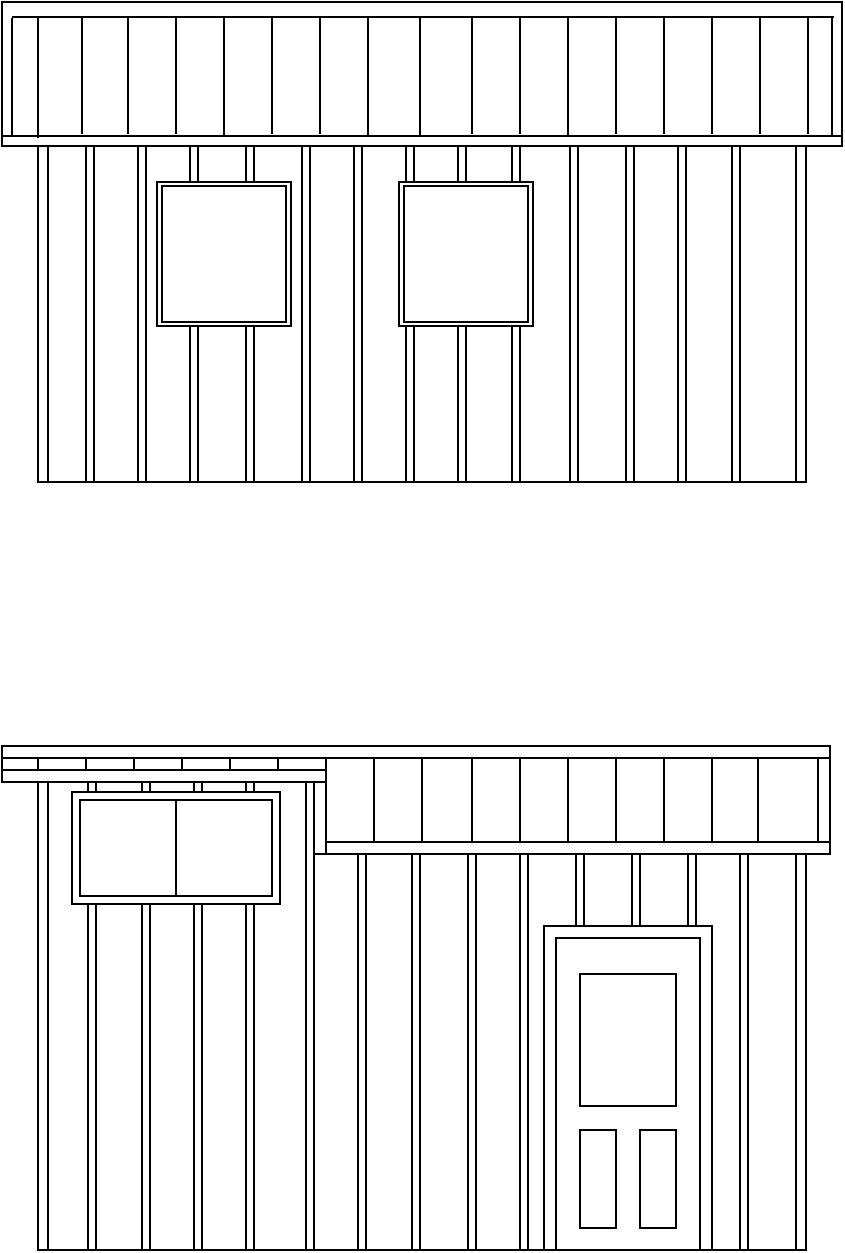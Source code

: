 <mxfile version="12.1.8" type="github" pages="1">
  <diagram id="7ADoNmAaZPznZKgF0rQG" name="Page-1">
    <mxGraphModel dx="782" dy="433" grid="1" gridSize="6" guides="1" tooltips="1" connect="1" arrows="1" fold="1" page="1" pageScale="1" pageWidth="1100" pageHeight="850" math="0" shadow="0">
      <root>
        <mxCell id="0"/>
        <mxCell id="1" parent="0"/>
        <mxCell id="xiWQu05hAZuDvdlsUDa0-46" value="" style="rounded=0;whiteSpace=wrap;html=1;strokeWidth=1;" parent="1" vertex="1">
          <mxGeometry x="168" y="408" width="384" height="240" as="geometry"/>
        </mxCell>
        <mxCell id="xiWQu05hAZuDvdlsUDa0-84" value="" style="rounded=0;whiteSpace=wrap;html=1;strokeWidth=1;" parent="1" vertex="1">
          <mxGeometry x="493" y="450" width="4" height="198" as="geometry"/>
        </mxCell>
        <mxCell id="xiWQu05hAZuDvdlsUDa0-83" value="" style="rounded=0;whiteSpace=wrap;html=1;strokeWidth=1;" parent="1" vertex="1">
          <mxGeometry x="465" y="450" width="4" height="198" as="geometry"/>
        </mxCell>
        <mxCell id="xiWQu05hAZuDvdlsUDa0-82" value="" style="rounded=0;whiteSpace=wrap;html=1;strokeWidth=1;" parent="1" vertex="1">
          <mxGeometry x="437" y="450" width="4" height="198" as="geometry"/>
        </mxCell>
        <mxCell id="xiWQu05hAZuDvdlsUDa0-90" value="" style="rounded=0;whiteSpace=wrap;html=1;strokeWidth=1;" parent="1" vertex="1">
          <mxGeometry x="421" y="486" width="84" height="162" as="geometry"/>
        </mxCell>
        <mxCell id="xiWQu05hAZuDvdlsUDa0-76" value="" style="rounded=0;whiteSpace=wrap;html=1;strokeWidth=1;" parent="1" vertex="1">
          <mxGeometry x="272" y="414" width="4" height="234" as="geometry"/>
        </mxCell>
        <mxCell id="xiWQu05hAZuDvdlsUDa0-75" value="" style="rounded=0;whiteSpace=wrap;html=1;strokeWidth=1;" parent="1" vertex="1">
          <mxGeometry x="246" y="414" width="4" height="234" as="geometry"/>
        </mxCell>
        <mxCell id="xiWQu05hAZuDvdlsUDa0-74" value="" style="rounded=0;whiteSpace=wrap;html=1;strokeWidth=1;" parent="1" vertex="1">
          <mxGeometry x="220" y="414" width="4" height="234" as="geometry"/>
        </mxCell>
        <mxCell id="xiWQu05hAZuDvdlsUDa0-73" value="" style="rounded=0;whiteSpace=wrap;html=1;strokeWidth=1;" parent="1" vertex="1">
          <mxGeometry x="193" y="414" width="4" height="234" as="geometry"/>
        </mxCell>
        <mxCell id="xiWQu05hAZuDvdlsUDa0-87" value="" style="rounded=0;whiteSpace=wrap;html=1;strokeWidth=1;" parent="1" vertex="1">
          <mxGeometry x="185" y="419" width="104" height="56" as="geometry"/>
        </mxCell>
        <mxCell id="xiWQu05hAZuDvdlsUDa0-1" value="" style="rounded=0;whiteSpace=wrap;html=1;" parent="1" vertex="1">
          <mxGeometry x="168" y="96" width="384" height="168" as="geometry"/>
        </mxCell>
        <mxCell id="xiWQu05hAZuDvdlsUDa0-34" value="" style="rounded=0;whiteSpace=wrap;html=1;strokeWidth=1;" parent="1" vertex="1">
          <mxGeometry x="405" y="96" width="4" height="168" as="geometry"/>
        </mxCell>
        <mxCell id="xiWQu05hAZuDvdlsUDa0-33" value="" style="rounded=0;whiteSpace=wrap;html=1;strokeWidth=1;" parent="1" vertex="1">
          <mxGeometry x="378" y="96" width="4" height="168" as="geometry"/>
        </mxCell>
        <mxCell id="xiWQu05hAZuDvdlsUDa0-32" value="" style="rounded=0;whiteSpace=wrap;html=1;strokeWidth=1;" parent="1" vertex="1">
          <mxGeometry x="352" y="96" width="4" height="168" as="geometry"/>
        </mxCell>
        <mxCell id="xiWQu05hAZuDvdlsUDa0-45" value="" style="rounded=0;whiteSpace=wrap;html=1;strokeWidth=1;" parent="1" vertex="1">
          <mxGeometry x="348.5" y="114" width="67" height="72" as="geometry"/>
        </mxCell>
        <mxCell id="xiWQu05hAZuDvdlsUDa0-2" value="" style="rounded=0;whiteSpace=wrap;html=1;" parent="1" vertex="1">
          <mxGeometry x="150" y="24" width="420" height="72" as="geometry"/>
        </mxCell>
        <mxCell id="xiWQu05hAZuDvdlsUDa0-3" value="" style="line;strokeWidth=1;html=1;" parent="1" vertex="1">
          <mxGeometry x="150" y="86" width="420" height="10" as="geometry"/>
        </mxCell>
        <mxCell id="xiWQu05hAZuDvdlsUDa0-4" value="" style="line;strokeWidth=1;direction=south;html=1;" parent="1" vertex="1">
          <mxGeometry x="150" y="32" width="10" height="59" as="geometry"/>
        </mxCell>
        <mxCell id="xiWQu05hAZuDvdlsUDa0-5" value="" style="line;strokeWidth=1;direction=south;html=1;" parent="1" vertex="1">
          <mxGeometry x="560" y="32" width="10" height="59" as="geometry"/>
        </mxCell>
        <mxCell id="xiWQu05hAZuDvdlsUDa0-6" value="" style="line;strokeWidth=1;html=1;" parent="1" vertex="1">
          <mxGeometry x="155" y="31" width="411" height="1" as="geometry"/>
        </mxCell>
        <mxCell id="xiWQu05hAZuDvdlsUDa0-7" value="" style="line;strokeWidth=1;direction=south;html=1;" parent="1" vertex="1">
          <mxGeometry x="168" y="96" width="10" height="168" as="geometry"/>
        </mxCell>
        <mxCell id="xiWQu05hAZuDvdlsUDa0-8" value="" style="line;strokeWidth=1;direction=south;html=1;" parent="1" vertex="1">
          <mxGeometry x="542" y="96" width="10" height="168" as="geometry"/>
        </mxCell>
        <mxCell id="xiWQu05hAZuDvdlsUDa0-9" value="" style="line;strokeWidth=1;direction=south;html=1;" parent="1" vertex="1">
          <mxGeometry x="163" y="32" width="10" height="60" as="geometry"/>
        </mxCell>
        <mxCell id="xiWQu05hAZuDvdlsUDa0-10" value="" style="line;strokeWidth=1;direction=south;html=1;" parent="1" vertex="1">
          <mxGeometry x="185" y="32" width="10" height="58" as="geometry"/>
        </mxCell>
        <mxCell id="xiWQu05hAZuDvdlsUDa0-11" value="" style="line;strokeWidth=1;direction=south;html=1;" parent="1" vertex="1">
          <mxGeometry x="208" y="32" width="10" height="58" as="geometry"/>
        </mxCell>
        <mxCell id="xiWQu05hAZuDvdlsUDa0-12" value="" style="line;strokeWidth=1;direction=south;html=1;" parent="1" vertex="1">
          <mxGeometry x="232" y="32" width="10" height="58" as="geometry"/>
        </mxCell>
        <mxCell id="xiWQu05hAZuDvdlsUDa0-13" value="" style="line;strokeWidth=1;direction=south;html=1;" parent="1" vertex="1">
          <mxGeometry x="256" y="32" width="10" height="59" as="geometry"/>
        </mxCell>
        <mxCell id="xiWQu05hAZuDvdlsUDa0-14" value="" style="line;strokeWidth=1;direction=south;html=1;" parent="1" vertex="1">
          <mxGeometry x="280" y="32" width="10" height="58" as="geometry"/>
        </mxCell>
        <mxCell id="xiWQu05hAZuDvdlsUDa0-15" value="" style="line;strokeWidth=1;direction=south;html=1;" parent="1" vertex="1">
          <mxGeometry x="304" y="32" width="10" height="58" as="geometry"/>
        </mxCell>
        <mxCell id="xiWQu05hAZuDvdlsUDa0-16" value="" style="line;strokeWidth=1;direction=south;html=1;" parent="1" vertex="1">
          <mxGeometry x="328" y="32" width="10" height="59" as="geometry"/>
        </mxCell>
        <mxCell id="xiWQu05hAZuDvdlsUDa0-17" value="" style="line;strokeWidth=1;direction=south;html=1;" parent="1" vertex="1">
          <mxGeometry x="354" y="32" width="10" height="59" as="geometry"/>
        </mxCell>
        <mxCell id="xiWQu05hAZuDvdlsUDa0-18" value="" style="line;strokeWidth=1;direction=south;html=1;" parent="1" vertex="1">
          <mxGeometry x="380" y="32" width="10" height="58" as="geometry"/>
        </mxCell>
        <mxCell id="xiWQu05hAZuDvdlsUDa0-19" value="" style="line;strokeWidth=1;direction=south;html=1;" parent="1" vertex="1">
          <mxGeometry x="404" y="32" width="10" height="58" as="geometry"/>
        </mxCell>
        <mxCell id="xiWQu05hAZuDvdlsUDa0-20" value="" style="line;strokeWidth=1;direction=south;html=1;" parent="1" vertex="1">
          <mxGeometry x="428" y="32" width="10" height="59" as="geometry"/>
        </mxCell>
        <mxCell id="xiWQu05hAZuDvdlsUDa0-21" value="" style="line;strokeWidth=1;direction=south;html=1;" parent="1" vertex="1">
          <mxGeometry x="452" y="32" width="10" height="58" as="geometry"/>
        </mxCell>
        <mxCell id="xiWQu05hAZuDvdlsUDa0-22" value="" style="line;strokeWidth=1;direction=south;html=1;" parent="1" vertex="1">
          <mxGeometry x="476" y="32" width="10" height="58" as="geometry"/>
        </mxCell>
        <mxCell id="xiWQu05hAZuDvdlsUDa0-23" value="" style="line;strokeWidth=1;direction=south;html=1;" parent="1" vertex="1">
          <mxGeometry x="500" y="32" width="10" height="58" as="geometry"/>
        </mxCell>
        <mxCell id="xiWQu05hAZuDvdlsUDa0-24" value="" style="line;strokeWidth=1;direction=south;html=1;" parent="1" vertex="1">
          <mxGeometry x="524" y="32" width="10" height="58" as="geometry"/>
        </mxCell>
        <mxCell id="xiWQu05hAZuDvdlsUDa0-25" value="" style="line;strokeWidth=1;direction=south;html=1;" parent="1" vertex="1">
          <mxGeometry x="548" y="32" width="10" height="58" as="geometry"/>
        </mxCell>
        <mxCell id="xiWQu05hAZuDvdlsUDa0-26" value="" style="rounded=0;whiteSpace=wrap;html=1;strokeWidth=1;" parent="1" vertex="1">
          <mxGeometry x="192" y="96" width="4" height="168" as="geometry"/>
        </mxCell>
        <mxCell id="xiWQu05hAZuDvdlsUDa0-27" value="" style="rounded=0;whiteSpace=wrap;html=1;strokeWidth=1;" parent="1" vertex="1">
          <mxGeometry x="218" y="96" width="4" height="168" as="geometry"/>
        </mxCell>
        <mxCell id="xiWQu05hAZuDvdlsUDa0-28" value="" style="rounded=0;whiteSpace=wrap;html=1;strokeWidth=1;" parent="1" vertex="1">
          <mxGeometry x="244" y="96" width="4" height="168" as="geometry"/>
        </mxCell>
        <mxCell id="xiWQu05hAZuDvdlsUDa0-29" value="" style="rounded=0;whiteSpace=wrap;html=1;strokeWidth=1;" parent="1" vertex="1">
          <mxGeometry x="272" y="96" width="4" height="168" as="geometry"/>
        </mxCell>
        <mxCell id="xiWQu05hAZuDvdlsUDa0-30" value="" style="rounded=0;whiteSpace=wrap;html=1;strokeWidth=1;" parent="1" vertex="1">
          <mxGeometry x="300" y="96" width="4" height="168" as="geometry"/>
        </mxCell>
        <mxCell id="xiWQu05hAZuDvdlsUDa0-31" value="" style="rounded=0;whiteSpace=wrap;html=1;strokeWidth=1;" parent="1" vertex="1">
          <mxGeometry x="326" y="96" width="4" height="168" as="geometry"/>
        </mxCell>
        <mxCell id="xiWQu05hAZuDvdlsUDa0-35" value="" style="rounded=0;whiteSpace=wrap;html=1;strokeWidth=1;" parent="1" vertex="1">
          <mxGeometry x="434" y="96" width="4" height="168" as="geometry"/>
        </mxCell>
        <mxCell id="xiWQu05hAZuDvdlsUDa0-36" value="" style="rounded=0;whiteSpace=wrap;html=1;strokeWidth=1;" parent="1" vertex="1">
          <mxGeometry x="462" y="96" width="4" height="168" as="geometry"/>
        </mxCell>
        <mxCell id="xiWQu05hAZuDvdlsUDa0-37" value="" style="rounded=0;whiteSpace=wrap;html=1;strokeWidth=1;" parent="1" vertex="1">
          <mxGeometry x="488" y="96" width="4" height="168" as="geometry"/>
        </mxCell>
        <mxCell id="xiWQu05hAZuDvdlsUDa0-38" value="" style="rounded=0;whiteSpace=wrap;html=1;strokeWidth=1;" parent="1" vertex="1">
          <mxGeometry x="515" y="96" width="4" height="168" as="geometry"/>
        </mxCell>
        <mxCell id="xiWQu05hAZuDvdlsUDa0-41" value="" style="rounded=0;whiteSpace=wrap;html=1;strokeWidth=1;" parent="1" vertex="1">
          <mxGeometry x="227.5" y="114" width="67" height="72" as="geometry"/>
        </mxCell>
        <mxCell id="xiWQu05hAZuDvdlsUDa0-42" value="" style="rounded=0;whiteSpace=wrap;html=1;strokeWidth=1;" parent="1" vertex="1">
          <mxGeometry x="230" y="116" width="62" height="68" as="geometry"/>
        </mxCell>
        <mxCell id="xiWQu05hAZuDvdlsUDa0-44" value="" style="rounded=0;whiteSpace=wrap;html=1;strokeWidth=1;" parent="1" vertex="1">
          <mxGeometry x="351" y="116" width="62" height="68" as="geometry"/>
        </mxCell>
        <mxCell id="xiWQu05hAZuDvdlsUDa0-47" value="" style="rounded=0;whiteSpace=wrap;html=1;strokeWidth=1;" parent="1" vertex="1">
          <mxGeometry x="150" y="408" width="162" height="6" as="geometry"/>
        </mxCell>
        <mxCell id="xiWQu05hAZuDvdlsUDa0-49" value="" style="rounded=0;whiteSpace=wrap;html=1;strokeWidth=1;" parent="1" vertex="1">
          <mxGeometry x="150" y="396" width="414" height="6" as="geometry"/>
        </mxCell>
        <mxCell id="xiWQu05hAZuDvdlsUDa0-50" value="" style="rounded=0;whiteSpace=wrap;html=1;strokeWidth=1;" parent="1" vertex="1">
          <mxGeometry x="558" y="402" width="6" height="42" as="geometry"/>
        </mxCell>
        <mxCell id="xiWQu05hAZuDvdlsUDa0-51" value="" style="rounded=0;whiteSpace=wrap;html=1;strokeWidth=1;" parent="1" vertex="1">
          <mxGeometry x="312" y="444" width="252" height="6" as="geometry"/>
        </mxCell>
        <mxCell id="xiWQu05hAZuDvdlsUDa0-52" value="" style="rounded=0;whiteSpace=wrap;html=1;strokeWidth=1;" parent="1" vertex="1">
          <mxGeometry x="306" y="414" width="6" height="36" as="geometry"/>
        </mxCell>
        <mxCell id="xiWQu05hAZuDvdlsUDa0-53" value="" style="rounded=0;whiteSpace=wrap;html=1;strokeWidth=1;" parent="1" vertex="1">
          <mxGeometry x="150" y="402" width="18" height="6" as="geometry"/>
        </mxCell>
        <mxCell id="xiWQu05hAZuDvdlsUDa0-54" value="" style="rounded=0;whiteSpace=wrap;html=1;strokeWidth=1;" parent="1" vertex="1">
          <mxGeometry x="168" y="402" width="24" height="6" as="geometry"/>
        </mxCell>
        <mxCell id="xiWQu05hAZuDvdlsUDa0-55" value="" style="rounded=0;whiteSpace=wrap;html=1;strokeWidth=1;" parent="1" vertex="1">
          <mxGeometry x="192" y="402" width="24" height="6" as="geometry"/>
        </mxCell>
        <mxCell id="xiWQu05hAZuDvdlsUDa0-56" value="" style="rounded=0;whiteSpace=wrap;html=1;strokeWidth=1;" parent="1" vertex="1">
          <mxGeometry x="216" y="402" width="24" height="6" as="geometry"/>
        </mxCell>
        <mxCell id="xiWQu05hAZuDvdlsUDa0-57" value="" style="rounded=0;whiteSpace=wrap;html=1;strokeWidth=1;" parent="1" vertex="1">
          <mxGeometry x="240" y="402" width="24" height="6" as="geometry"/>
        </mxCell>
        <mxCell id="xiWQu05hAZuDvdlsUDa0-58" value="" style="rounded=0;whiteSpace=wrap;html=1;strokeWidth=1;" parent="1" vertex="1">
          <mxGeometry x="264" y="402" width="24" height="6" as="geometry"/>
        </mxCell>
        <mxCell id="xiWQu05hAZuDvdlsUDa0-59" value="" style="rounded=0;whiteSpace=wrap;html=1;strokeWidth=1;" parent="1" vertex="1">
          <mxGeometry x="288" y="402" width="24" height="6" as="geometry"/>
        </mxCell>
        <mxCell id="xiWQu05hAZuDvdlsUDa0-60" value="" style="rounded=0;whiteSpace=wrap;html=1;strokeWidth=1;" parent="1" vertex="1">
          <mxGeometry x="312" y="402" width="24" height="42" as="geometry"/>
        </mxCell>
        <mxCell id="xiWQu05hAZuDvdlsUDa0-61" value="" style="rounded=0;whiteSpace=wrap;html=1;strokeWidth=1;" parent="1" vertex="1">
          <mxGeometry x="336" y="402" width="24" height="42" as="geometry"/>
        </mxCell>
        <mxCell id="xiWQu05hAZuDvdlsUDa0-62" value="" style="rounded=0;whiteSpace=wrap;html=1;strokeWidth=1;" parent="1" vertex="1">
          <mxGeometry x="360" y="402" width="30" height="42" as="geometry"/>
        </mxCell>
        <mxCell id="xiWQu05hAZuDvdlsUDa0-63" value="" style="rounded=0;whiteSpace=wrap;html=1;strokeWidth=1;" parent="1" vertex="1">
          <mxGeometry x="385" y="402" width="24" height="42" as="geometry"/>
        </mxCell>
        <mxCell id="xiWQu05hAZuDvdlsUDa0-64" value="" style="rounded=0;whiteSpace=wrap;html=1;strokeWidth=1;" parent="1" vertex="1">
          <mxGeometry x="409" y="402" width="24" height="42" as="geometry"/>
        </mxCell>
        <mxCell id="xiWQu05hAZuDvdlsUDa0-65" value="" style="rounded=0;whiteSpace=wrap;html=1;strokeWidth=1;" parent="1" vertex="1">
          <mxGeometry x="433" y="402" width="24" height="42" as="geometry"/>
        </mxCell>
        <mxCell id="xiWQu05hAZuDvdlsUDa0-66" value="" style="rounded=0;whiteSpace=wrap;html=1;strokeWidth=1;" parent="1" vertex="1">
          <mxGeometry x="457" y="402" width="24" height="42" as="geometry"/>
        </mxCell>
        <mxCell id="xiWQu05hAZuDvdlsUDa0-67" value="" style="rounded=0;whiteSpace=wrap;html=1;strokeWidth=1;" parent="1" vertex="1">
          <mxGeometry x="481" y="402" width="24" height="42" as="geometry"/>
        </mxCell>
        <mxCell id="xiWQu05hAZuDvdlsUDa0-68" value="" style="rounded=0;whiteSpace=wrap;html=1;strokeWidth=1;" parent="1" vertex="1">
          <mxGeometry x="505" y="402" width="24" height="42" as="geometry"/>
        </mxCell>
        <mxCell id="xiWQu05hAZuDvdlsUDa0-69" value="" style="rounded=0;whiteSpace=wrap;html=1;strokeWidth=1;" parent="1" vertex="1">
          <mxGeometry x="528" y="402" width="30" height="42" as="geometry"/>
        </mxCell>
        <mxCell id="xiWQu05hAZuDvdlsUDa0-70" value="" style="line;strokeWidth=1;direction=south;html=1;" parent="1" vertex="1">
          <mxGeometry x="168" y="414" width="10" height="234" as="geometry"/>
        </mxCell>
        <mxCell id="xiWQu05hAZuDvdlsUDa0-71" value="" style="line;strokeWidth=1;direction=south;html=1;" parent="1" vertex="1">
          <mxGeometry x="542" y="450" width="10" height="198" as="geometry"/>
        </mxCell>
        <mxCell id="xiWQu05hAZuDvdlsUDa0-77" value="" style="rounded=0;whiteSpace=wrap;html=1;strokeWidth=1;" parent="1" vertex="1">
          <mxGeometry x="302" y="414" width="4" height="234" as="geometry"/>
        </mxCell>
        <mxCell id="xiWQu05hAZuDvdlsUDa0-78" value="" style="rounded=0;whiteSpace=wrap;html=1;strokeWidth=1;" parent="1" vertex="1">
          <mxGeometry x="328" y="450" width="4" height="198" as="geometry"/>
        </mxCell>
        <mxCell id="xiWQu05hAZuDvdlsUDa0-79" value="" style="rounded=0;whiteSpace=wrap;html=1;strokeWidth=1;" parent="1" vertex="1">
          <mxGeometry x="355" y="450" width="4" height="198" as="geometry"/>
        </mxCell>
        <mxCell id="xiWQu05hAZuDvdlsUDa0-80" value="" style="rounded=0;whiteSpace=wrap;html=1;strokeWidth=1;" parent="1" vertex="1">
          <mxGeometry x="383" y="450" width="4" height="198" as="geometry"/>
        </mxCell>
        <mxCell id="xiWQu05hAZuDvdlsUDa0-81" value="" style="rounded=0;whiteSpace=wrap;html=1;strokeWidth=1;" parent="1" vertex="1">
          <mxGeometry x="409" y="450" width="4" height="198" as="geometry"/>
        </mxCell>
        <mxCell id="xiWQu05hAZuDvdlsUDa0-85" value="" style="rounded=0;whiteSpace=wrap;html=1;strokeWidth=1;" parent="1" vertex="1">
          <mxGeometry x="519" y="450" width="4" height="198" as="geometry"/>
        </mxCell>
        <mxCell id="xiWQu05hAZuDvdlsUDa0-86" value="" style="rounded=0;whiteSpace=wrap;html=1;strokeWidth=1;" parent="1" vertex="1">
          <mxGeometry x="189" y="423" width="96" height="48" as="geometry"/>
        </mxCell>
        <mxCell id="xiWQu05hAZuDvdlsUDa0-88" value="" style="line;strokeWidth=1;direction=south;html=1;" parent="1" vertex="1">
          <mxGeometry x="232" y="423" width="10" height="48" as="geometry"/>
        </mxCell>
        <mxCell id="xiWQu05hAZuDvdlsUDa0-89" value="" style="rounded=0;whiteSpace=wrap;html=1;strokeWidth=1;" parent="1" vertex="1">
          <mxGeometry x="427" y="492" width="72" height="156" as="geometry"/>
        </mxCell>
        <mxCell id="xiWQu05hAZuDvdlsUDa0-91" value="" style="rounded=0;whiteSpace=wrap;html=1;strokeWidth=1;" parent="1" vertex="1">
          <mxGeometry x="439" y="588" width="18" height="49" as="geometry"/>
        </mxCell>
        <mxCell id="xiWQu05hAZuDvdlsUDa0-92" value="" style="rounded=0;whiteSpace=wrap;html=1;strokeWidth=1;" parent="1" vertex="1">
          <mxGeometry x="469" y="588" width="18" height="49" as="geometry"/>
        </mxCell>
        <mxCell id="xiWQu05hAZuDvdlsUDa0-93" value="" style="rounded=0;whiteSpace=wrap;html=1;strokeWidth=1;" parent="1" vertex="1">
          <mxGeometry x="439" y="510" width="48" height="66" as="geometry"/>
        </mxCell>
      </root>
    </mxGraphModel>
  </diagram>
</mxfile>
